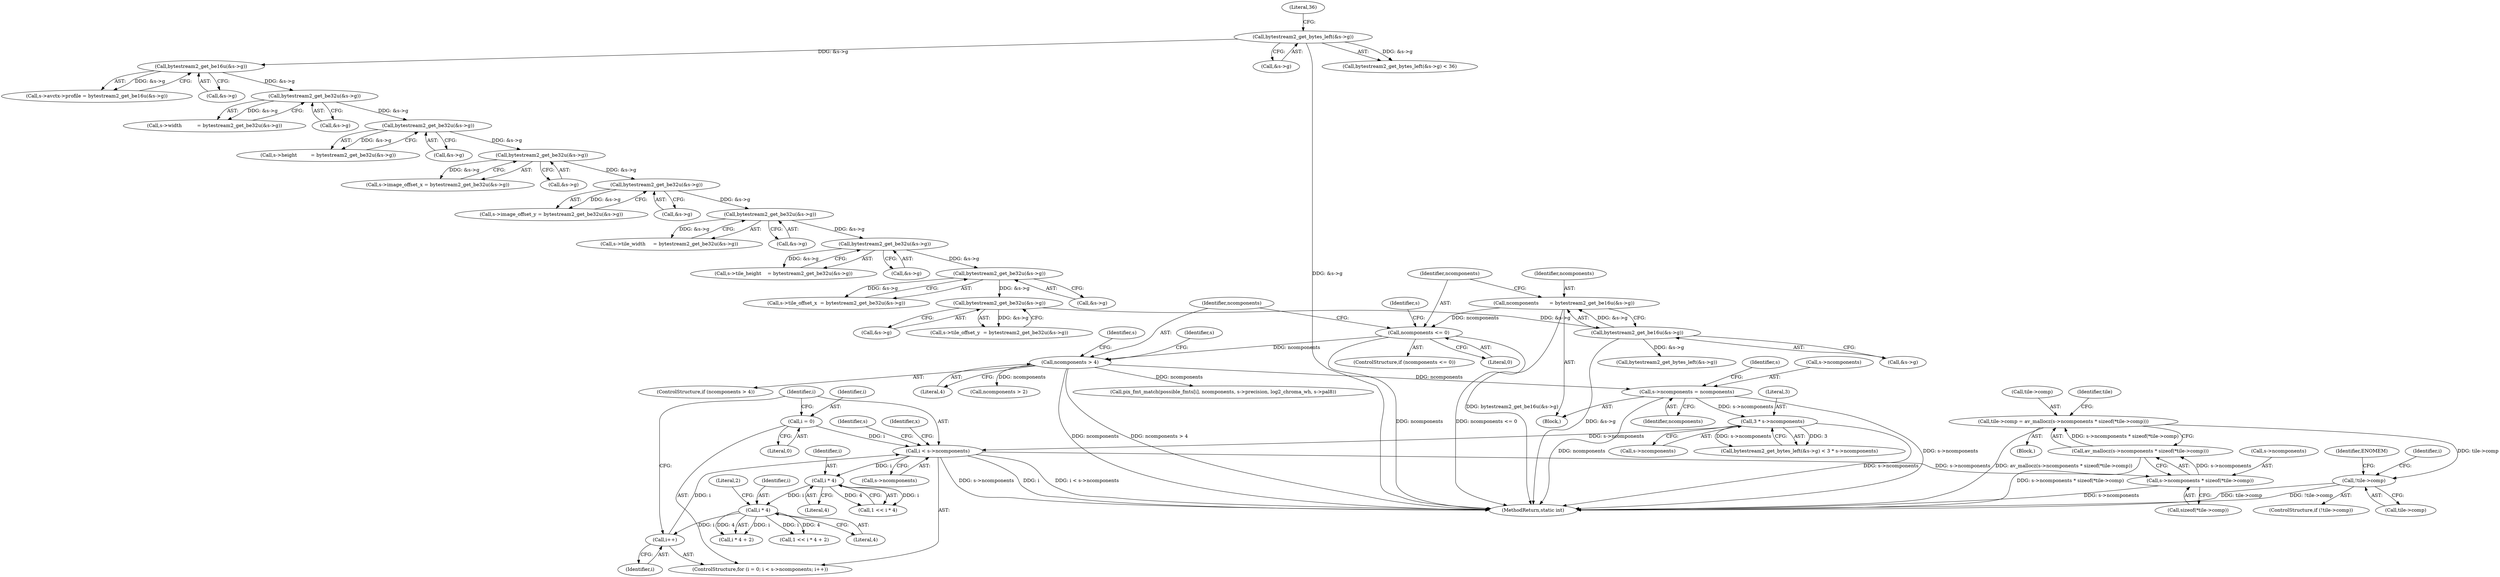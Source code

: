 digraph "0_FFmpeg_8bb11c3ca77b52e05a9ed1496a65f8a76e6e2d8f@API" {
"1000585" [label="(Call,tile->comp = av_mallocz(s->ncomponents * sizeof(*tile->comp)))"];
"1000589" [label="(Call,av_mallocz(s->ncomponents * sizeof(*tile->comp)))"];
"1000590" [label="(Call,s->ncomponents * sizeof(*tile->comp))"];
"1000310" [label="(Call,i < s->ncomponents)"];
"1000315" [label="(Call,i++)"];
"1000461" [label="(Call,i * 4)"];
"1000449" [label="(Call,i * 4)"];
"1000307" [label="(Call,i = 0)"];
"1000299" [label="(Call,3 * s->ncomponents)"];
"1000260" [label="(Call,s->ncomponents = ncomponents)"];
"1000246" [label="(Call,ncomponents > 4)"];
"1000230" [label="(Call,ncomponents <= 0)"];
"1000222" [label="(Call,ncomponents       = bytestream2_get_be16u(&s->g))"];
"1000224" [label="(Call,bytestream2_get_be16u(&s->g))"];
"1000217" [label="(Call,bytestream2_get_be32u(&s->g))"];
"1000208" [label="(Call,bytestream2_get_be32u(&s->g))"];
"1000199" [label="(Call,bytestream2_get_be32u(&s->g))"];
"1000190" [label="(Call,bytestream2_get_be32u(&s->g))"];
"1000181" [label="(Call,bytestream2_get_be32u(&s->g))"];
"1000172" [label="(Call,bytestream2_get_be32u(&s->g))"];
"1000163" [label="(Call,bytestream2_get_be32u(&s->g))"];
"1000154" [label="(Call,bytestream2_get_be32u(&s->g))"];
"1000145" [label="(Call,bytestream2_get_be16u(&s->g))"];
"1000131" [label="(Call,bytestream2_get_bytes_left(&s->g))"];
"1000600" [label="(Call,!tile->comp)"];
"1000182" [label="(Call,&s->g)"];
"1000467" [label="(Identifier,s)"];
"1000464" [label="(Literal,2)"];
"1000315" [label="(Call,i++)"];
"1000462" [label="(Identifier,i)"];
"1000311" [label="(Identifier,i)"];
"1000186" [label="(Call,s->tile_width     = bytestream2_get_be32u(&s->g))"];
"1000232" [label="(Literal,0)"];
"1000301" [label="(Call,s->ncomponents)"];
"1000213" [label="(Call,s->tile_offset_y  = bytestream2_get_be32u(&s->g))"];
"1000591" [label="(Call,s->ncomponents)"];
"1000460" [label="(Call,i * 4 + 2)"];
"1000146" [label="(Call,&s->g)"];
"1000217" [label="(Call,bytestream2_get_be32u(&s->g))"];
"1000461" [label="(Call,i * 4)"];
"1000195" [label="(Call,s->tile_height    = bytestream2_get_be32u(&s->g))"];
"1000154" [label="(Call,bytestream2_get_be32u(&s->g))"];
"1000585" [label="(Call,tile->comp = av_mallocz(s->ncomponents * sizeof(*tile->comp)))"];
"1000306" [label="(ControlStructure,for (i = 0; i < s->ncomponents; i++))"];
"1000463" [label="(Literal,4)"];
"1000114" [label="(Block,)"];
"1000132" [label="(Call,&s->g)"];
"1000447" [label="(Call,1 << i * 4)"];
"1000145" [label="(Call,bytestream2_get_be16u(&s->g))"];
"1000209" [label="(Call,&s->g)"];
"1000236" [label="(Identifier,s)"];
"1000811" [label="(MethodReturn,static int)"];
"1000247" [label="(Identifier,ncomponents)"];
"1000177" [label="(Call,s->image_offset_y = bytestream2_get_be32u(&s->g))"];
"1000252" [label="(Identifier,s)"];
"1000458" [label="(Call,1 << i * 4 + 2)"];
"1000248" [label="(Literal,4)"];
"1000719" [label="(Call,pix_fmt_match(possible_fmts[i], ncomponents, s->precision, log2_chroma_wh, s->pal8))"];
"1000164" [label="(Call,&s->g)"];
"1000136" [label="(Literal,36)"];
"1000309" [label="(Literal,0)"];
"1000308" [label="(Identifier,i)"];
"1000575" [label="(Identifier,i)"];
"1000200" [label="(Call,&s->g)"];
"1000264" [label="(Identifier,ncomponents)"];
"1000245" [label="(ControlStructure,if (ncomponents > 4))"];
"1000168" [label="(Call,s->image_offset_x = bytestream2_get_be32u(&s->g))"];
"1000451" [label="(Literal,4)"];
"1000260" [label="(Call,s->ncomponents = ncomponents)"];
"1000231" [label="(Identifier,ncomponents)"];
"1000310" [label="(Call,i < s->ncomponents)"];
"1000224" [label="(Call,bytestream2_get_be16u(&s->g))"];
"1000586" [label="(Call,tile->comp)"];
"1000602" [label="(Identifier,tile)"];
"1000294" [label="(Call,bytestream2_get_bytes_left(&s->g))"];
"1000130" [label="(Call,bytestream2_get_bytes_left(&s->g) < 36)"];
"1000222" [label="(Call,ncomponents       = bytestream2_get_be16u(&s->g))"];
"1000600" [label="(Call,!tile->comp)"];
"1000155" [label="(Call,&s->g)"];
"1000204" [label="(Call,s->tile_offset_x  = bytestream2_get_be32u(&s->g))"];
"1000190" [label="(Call,bytestream2_get_be32u(&s->g))"];
"1000449" [label="(Call,i * 4)"];
"1000320" [label="(Identifier,x)"];
"1000299" [label="(Call,3 * s->ncomponents)"];
"1000230" [label="(Call,ncomponents <= 0)"];
"1000300" [label="(Literal,3)"];
"1000131" [label="(Call,bytestream2_get_bytes_left(&s->g))"];
"1000269" [label="(Identifier,s)"];
"1000150" [label="(Call,s->width          = bytestream2_get_be32u(&s->g))"];
"1000601" [label="(Call,tile->comp)"];
"1000208" [label="(Call,bytestream2_get_be32u(&s->g))"];
"1000262" [label="(Identifier,s)"];
"1000139" [label="(Call,s->avctx->profile = bytestream2_get_be16u(&s->g))"];
"1000307" [label="(Call,i = 0)"];
"1000316" [label="(Identifier,i)"];
"1000246" [label="(Call,ncomponents > 4)"];
"1000191" [label="(Call,&s->g)"];
"1000576" [label="(Block,)"];
"1000223" [label="(Identifier,ncomponents)"];
"1000225" [label="(Call,&s->g)"];
"1000589" [label="(Call,av_mallocz(s->ncomponents * sizeof(*tile->comp)))"];
"1000312" [label="(Call,s->ncomponents)"];
"1000229" [label="(ControlStructure,if (ncomponents <= 0))"];
"1000159" [label="(Call,s->height         = bytestream2_get_be32u(&s->g))"];
"1000293" [label="(Call,bytestream2_get_bytes_left(&s->g) < 3 * s->ncomponents)"];
"1000163" [label="(Call,bytestream2_get_be32u(&s->g))"];
"1000450" [label="(Identifier,i)"];
"1000261" [label="(Call,s->ncomponents)"];
"1000599" [label="(ControlStructure,if (!tile->comp))"];
"1000218" [label="(Call,&s->g)"];
"1000173" [label="(Call,&s->g)"];
"1000606" [label="(Identifier,ENOMEM)"];
"1000172" [label="(Call,bytestream2_get_be32u(&s->g))"];
"1000199" [label="(Call,bytestream2_get_be32u(&s->g))"];
"1000770" [label="(Call,ncomponents > 2)"];
"1000590" [label="(Call,s->ncomponents * sizeof(*tile->comp))"];
"1000181" [label="(Call,bytestream2_get_be32u(&s->g))"];
"1000594" [label="(Call,sizeof(*tile->comp))"];
"1000585" -> "1000576"  [label="AST: "];
"1000585" -> "1000589"  [label="CFG: "];
"1000586" -> "1000585"  [label="AST: "];
"1000589" -> "1000585"  [label="AST: "];
"1000602" -> "1000585"  [label="CFG: "];
"1000585" -> "1000811"  [label="DDG: av_mallocz(s->ncomponents * sizeof(*tile->comp))"];
"1000589" -> "1000585"  [label="DDG: s->ncomponents * sizeof(*tile->comp)"];
"1000585" -> "1000600"  [label="DDG: tile->comp"];
"1000589" -> "1000590"  [label="CFG: "];
"1000590" -> "1000589"  [label="AST: "];
"1000589" -> "1000811"  [label="DDG: s->ncomponents * sizeof(*tile->comp)"];
"1000590" -> "1000589"  [label="DDG: s->ncomponents"];
"1000590" -> "1000594"  [label="CFG: "];
"1000591" -> "1000590"  [label="AST: "];
"1000594" -> "1000590"  [label="AST: "];
"1000590" -> "1000811"  [label="DDG: s->ncomponents"];
"1000310" -> "1000590"  [label="DDG: s->ncomponents"];
"1000310" -> "1000306"  [label="AST: "];
"1000310" -> "1000312"  [label="CFG: "];
"1000311" -> "1000310"  [label="AST: "];
"1000312" -> "1000310"  [label="AST: "];
"1000320" -> "1000310"  [label="CFG: "];
"1000467" -> "1000310"  [label="CFG: "];
"1000310" -> "1000811"  [label="DDG: i < s->ncomponents"];
"1000310" -> "1000811"  [label="DDG: s->ncomponents"];
"1000310" -> "1000811"  [label="DDG: i"];
"1000315" -> "1000310"  [label="DDG: i"];
"1000307" -> "1000310"  [label="DDG: i"];
"1000299" -> "1000310"  [label="DDG: s->ncomponents"];
"1000310" -> "1000449"  [label="DDG: i"];
"1000315" -> "1000306"  [label="AST: "];
"1000315" -> "1000316"  [label="CFG: "];
"1000316" -> "1000315"  [label="AST: "];
"1000311" -> "1000315"  [label="CFG: "];
"1000461" -> "1000315"  [label="DDG: i"];
"1000461" -> "1000460"  [label="AST: "];
"1000461" -> "1000463"  [label="CFG: "];
"1000462" -> "1000461"  [label="AST: "];
"1000463" -> "1000461"  [label="AST: "];
"1000464" -> "1000461"  [label="CFG: "];
"1000461" -> "1000458"  [label="DDG: i"];
"1000461" -> "1000458"  [label="DDG: 4"];
"1000461" -> "1000460"  [label="DDG: i"];
"1000461" -> "1000460"  [label="DDG: 4"];
"1000449" -> "1000461"  [label="DDG: i"];
"1000449" -> "1000447"  [label="AST: "];
"1000449" -> "1000451"  [label="CFG: "];
"1000450" -> "1000449"  [label="AST: "];
"1000451" -> "1000449"  [label="AST: "];
"1000447" -> "1000449"  [label="CFG: "];
"1000449" -> "1000447"  [label="DDG: i"];
"1000449" -> "1000447"  [label="DDG: 4"];
"1000307" -> "1000306"  [label="AST: "];
"1000307" -> "1000309"  [label="CFG: "];
"1000308" -> "1000307"  [label="AST: "];
"1000309" -> "1000307"  [label="AST: "];
"1000311" -> "1000307"  [label="CFG: "];
"1000299" -> "1000293"  [label="AST: "];
"1000299" -> "1000301"  [label="CFG: "];
"1000300" -> "1000299"  [label="AST: "];
"1000301" -> "1000299"  [label="AST: "];
"1000293" -> "1000299"  [label="CFG: "];
"1000299" -> "1000811"  [label="DDG: s->ncomponents"];
"1000299" -> "1000293"  [label="DDG: 3"];
"1000299" -> "1000293"  [label="DDG: s->ncomponents"];
"1000260" -> "1000299"  [label="DDG: s->ncomponents"];
"1000260" -> "1000114"  [label="AST: "];
"1000260" -> "1000264"  [label="CFG: "];
"1000261" -> "1000260"  [label="AST: "];
"1000264" -> "1000260"  [label="AST: "];
"1000269" -> "1000260"  [label="CFG: "];
"1000260" -> "1000811"  [label="DDG: ncomponents"];
"1000260" -> "1000811"  [label="DDG: s->ncomponents"];
"1000246" -> "1000260"  [label="DDG: ncomponents"];
"1000246" -> "1000245"  [label="AST: "];
"1000246" -> "1000248"  [label="CFG: "];
"1000247" -> "1000246"  [label="AST: "];
"1000248" -> "1000246"  [label="AST: "];
"1000252" -> "1000246"  [label="CFG: "];
"1000262" -> "1000246"  [label="CFG: "];
"1000246" -> "1000811"  [label="DDG: ncomponents > 4"];
"1000246" -> "1000811"  [label="DDG: ncomponents"];
"1000230" -> "1000246"  [label="DDG: ncomponents"];
"1000246" -> "1000719"  [label="DDG: ncomponents"];
"1000246" -> "1000770"  [label="DDG: ncomponents"];
"1000230" -> "1000229"  [label="AST: "];
"1000230" -> "1000232"  [label="CFG: "];
"1000231" -> "1000230"  [label="AST: "];
"1000232" -> "1000230"  [label="AST: "];
"1000236" -> "1000230"  [label="CFG: "];
"1000247" -> "1000230"  [label="CFG: "];
"1000230" -> "1000811"  [label="DDG: ncomponents"];
"1000230" -> "1000811"  [label="DDG: ncomponents <= 0"];
"1000222" -> "1000230"  [label="DDG: ncomponents"];
"1000222" -> "1000114"  [label="AST: "];
"1000222" -> "1000224"  [label="CFG: "];
"1000223" -> "1000222"  [label="AST: "];
"1000224" -> "1000222"  [label="AST: "];
"1000231" -> "1000222"  [label="CFG: "];
"1000222" -> "1000811"  [label="DDG: bytestream2_get_be16u(&s->g)"];
"1000224" -> "1000222"  [label="DDG: &s->g"];
"1000224" -> "1000225"  [label="CFG: "];
"1000225" -> "1000224"  [label="AST: "];
"1000224" -> "1000811"  [label="DDG: &s->g"];
"1000217" -> "1000224"  [label="DDG: &s->g"];
"1000224" -> "1000294"  [label="DDG: &s->g"];
"1000217" -> "1000213"  [label="AST: "];
"1000217" -> "1000218"  [label="CFG: "];
"1000218" -> "1000217"  [label="AST: "];
"1000213" -> "1000217"  [label="CFG: "];
"1000217" -> "1000213"  [label="DDG: &s->g"];
"1000208" -> "1000217"  [label="DDG: &s->g"];
"1000208" -> "1000204"  [label="AST: "];
"1000208" -> "1000209"  [label="CFG: "];
"1000209" -> "1000208"  [label="AST: "];
"1000204" -> "1000208"  [label="CFG: "];
"1000208" -> "1000204"  [label="DDG: &s->g"];
"1000199" -> "1000208"  [label="DDG: &s->g"];
"1000199" -> "1000195"  [label="AST: "];
"1000199" -> "1000200"  [label="CFG: "];
"1000200" -> "1000199"  [label="AST: "];
"1000195" -> "1000199"  [label="CFG: "];
"1000199" -> "1000195"  [label="DDG: &s->g"];
"1000190" -> "1000199"  [label="DDG: &s->g"];
"1000190" -> "1000186"  [label="AST: "];
"1000190" -> "1000191"  [label="CFG: "];
"1000191" -> "1000190"  [label="AST: "];
"1000186" -> "1000190"  [label="CFG: "];
"1000190" -> "1000186"  [label="DDG: &s->g"];
"1000181" -> "1000190"  [label="DDG: &s->g"];
"1000181" -> "1000177"  [label="AST: "];
"1000181" -> "1000182"  [label="CFG: "];
"1000182" -> "1000181"  [label="AST: "];
"1000177" -> "1000181"  [label="CFG: "];
"1000181" -> "1000177"  [label="DDG: &s->g"];
"1000172" -> "1000181"  [label="DDG: &s->g"];
"1000172" -> "1000168"  [label="AST: "];
"1000172" -> "1000173"  [label="CFG: "];
"1000173" -> "1000172"  [label="AST: "];
"1000168" -> "1000172"  [label="CFG: "];
"1000172" -> "1000168"  [label="DDG: &s->g"];
"1000163" -> "1000172"  [label="DDG: &s->g"];
"1000163" -> "1000159"  [label="AST: "];
"1000163" -> "1000164"  [label="CFG: "];
"1000164" -> "1000163"  [label="AST: "];
"1000159" -> "1000163"  [label="CFG: "];
"1000163" -> "1000159"  [label="DDG: &s->g"];
"1000154" -> "1000163"  [label="DDG: &s->g"];
"1000154" -> "1000150"  [label="AST: "];
"1000154" -> "1000155"  [label="CFG: "];
"1000155" -> "1000154"  [label="AST: "];
"1000150" -> "1000154"  [label="CFG: "];
"1000154" -> "1000150"  [label="DDG: &s->g"];
"1000145" -> "1000154"  [label="DDG: &s->g"];
"1000145" -> "1000139"  [label="AST: "];
"1000145" -> "1000146"  [label="CFG: "];
"1000146" -> "1000145"  [label="AST: "];
"1000139" -> "1000145"  [label="CFG: "];
"1000145" -> "1000139"  [label="DDG: &s->g"];
"1000131" -> "1000145"  [label="DDG: &s->g"];
"1000131" -> "1000130"  [label="AST: "];
"1000131" -> "1000132"  [label="CFG: "];
"1000132" -> "1000131"  [label="AST: "];
"1000136" -> "1000131"  [label="CFG: "];
"1000131" -> "1000811"  [label="DDG: &s->g"];
"1000131" -> "1000130"  [label="DDG: &s->g"];
"1000600" -> "1000599"  [label="AST: "];
"1000600" -> "1000601"  [label="CFG: "];
"1000601" -> "1000600"  [label="AST: "];
"1000606" -> "1000600"  [label="CFG: "];
"1000575" -> "1000600"  [label="CFG: "];
"1000600" -> "1000811"  [label="DDG: !tile->comp"];
"1000600" -> "1000811"  [label="DDG: tile->comp"];
}
